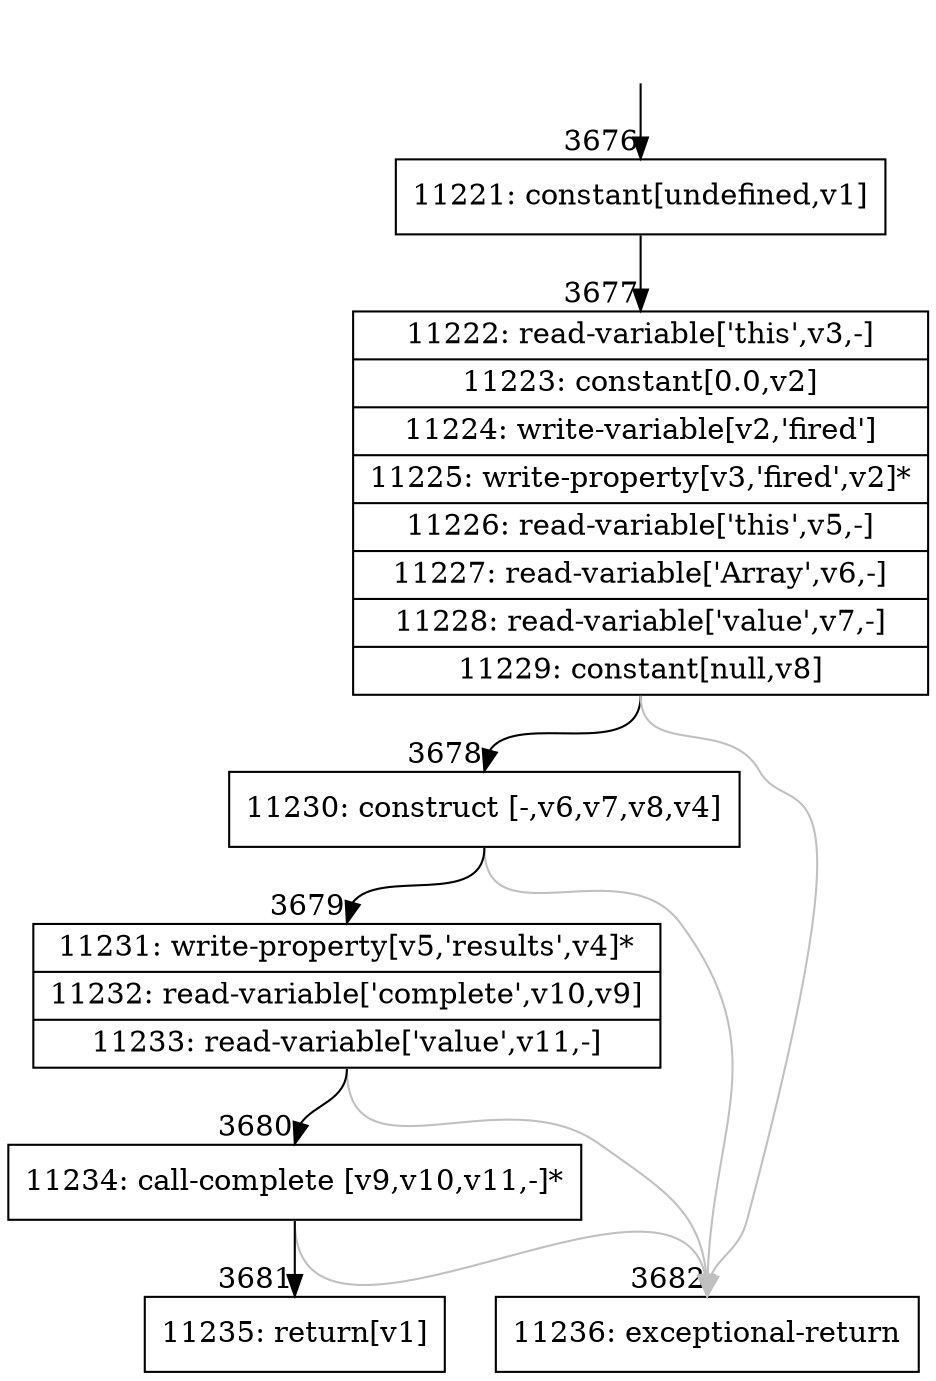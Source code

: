 digraph {
rankdir="TD"
BB_entry244[shape=none,label=""];
BB_entry244 -> BB3676 [tailport=s, headport=n, headlabel="    3676"]
BB3676 [shape=record label="{11221: constant[undefined,v1]}" ] 
BB3676 -> BB3677 [tailport=s, headport=n, headlabel="      3677"]
BB3677 [shape=record label="{11222: read-variable['this',v3,-]|11223: constant[0.0,v2]|11224: write-variable[v2,'fired']|11225: write-property[v3,'fired',v2]*|11226: read-variable['this',v5,-]|11227: read-variable['Array',v6,-]|11228: read-variable['value',v7,-]|11229: constant[null,v8]}" ] 
BB3677 -> BB3678 [tailport=s, headport=n, headlabel="      3678"]
BB3677 -> BB3682 [tailport=s, headport=n, color=gray, headlabel="      3682"]
BB3678 [shape=record label="{11230: construct [-,v6,v7,v8,v4]}" ] 
BB3678 -> BB3679 [tailport=s, headport=n, headlabel="      3679"]
BB3678 -> BB3682 [tailport=s, headport=n, color=gray]
BB3679 [shape=record label="{11231: write-property[v5,'results',v4]*|11232: read-variable['complete',v10,v9]|11233: read-variable['value',v11,-]}" ] 
BB3679 -> BB3680 [tailport=s, headport=n, headlabel="      3680"]
BB3679 -> BB3682 [tailport=s, headport=n, color=gray]
BB3680 [shape=record label="{11234: call-complete [v9,v10,v11,-]*}" ] 
BB3680 -> BB3681 [tailport=s, headport=n, headlabel="      3681"]
BB3680 -> BB3682 [tailport=s, headport=n, color=gray]
BB3681 [shape=record label="{11235: return[v1]}" ] 
BB3682 [shape=record label="{11236: exceptional-return}" ] 
//#$~ 4652
}
